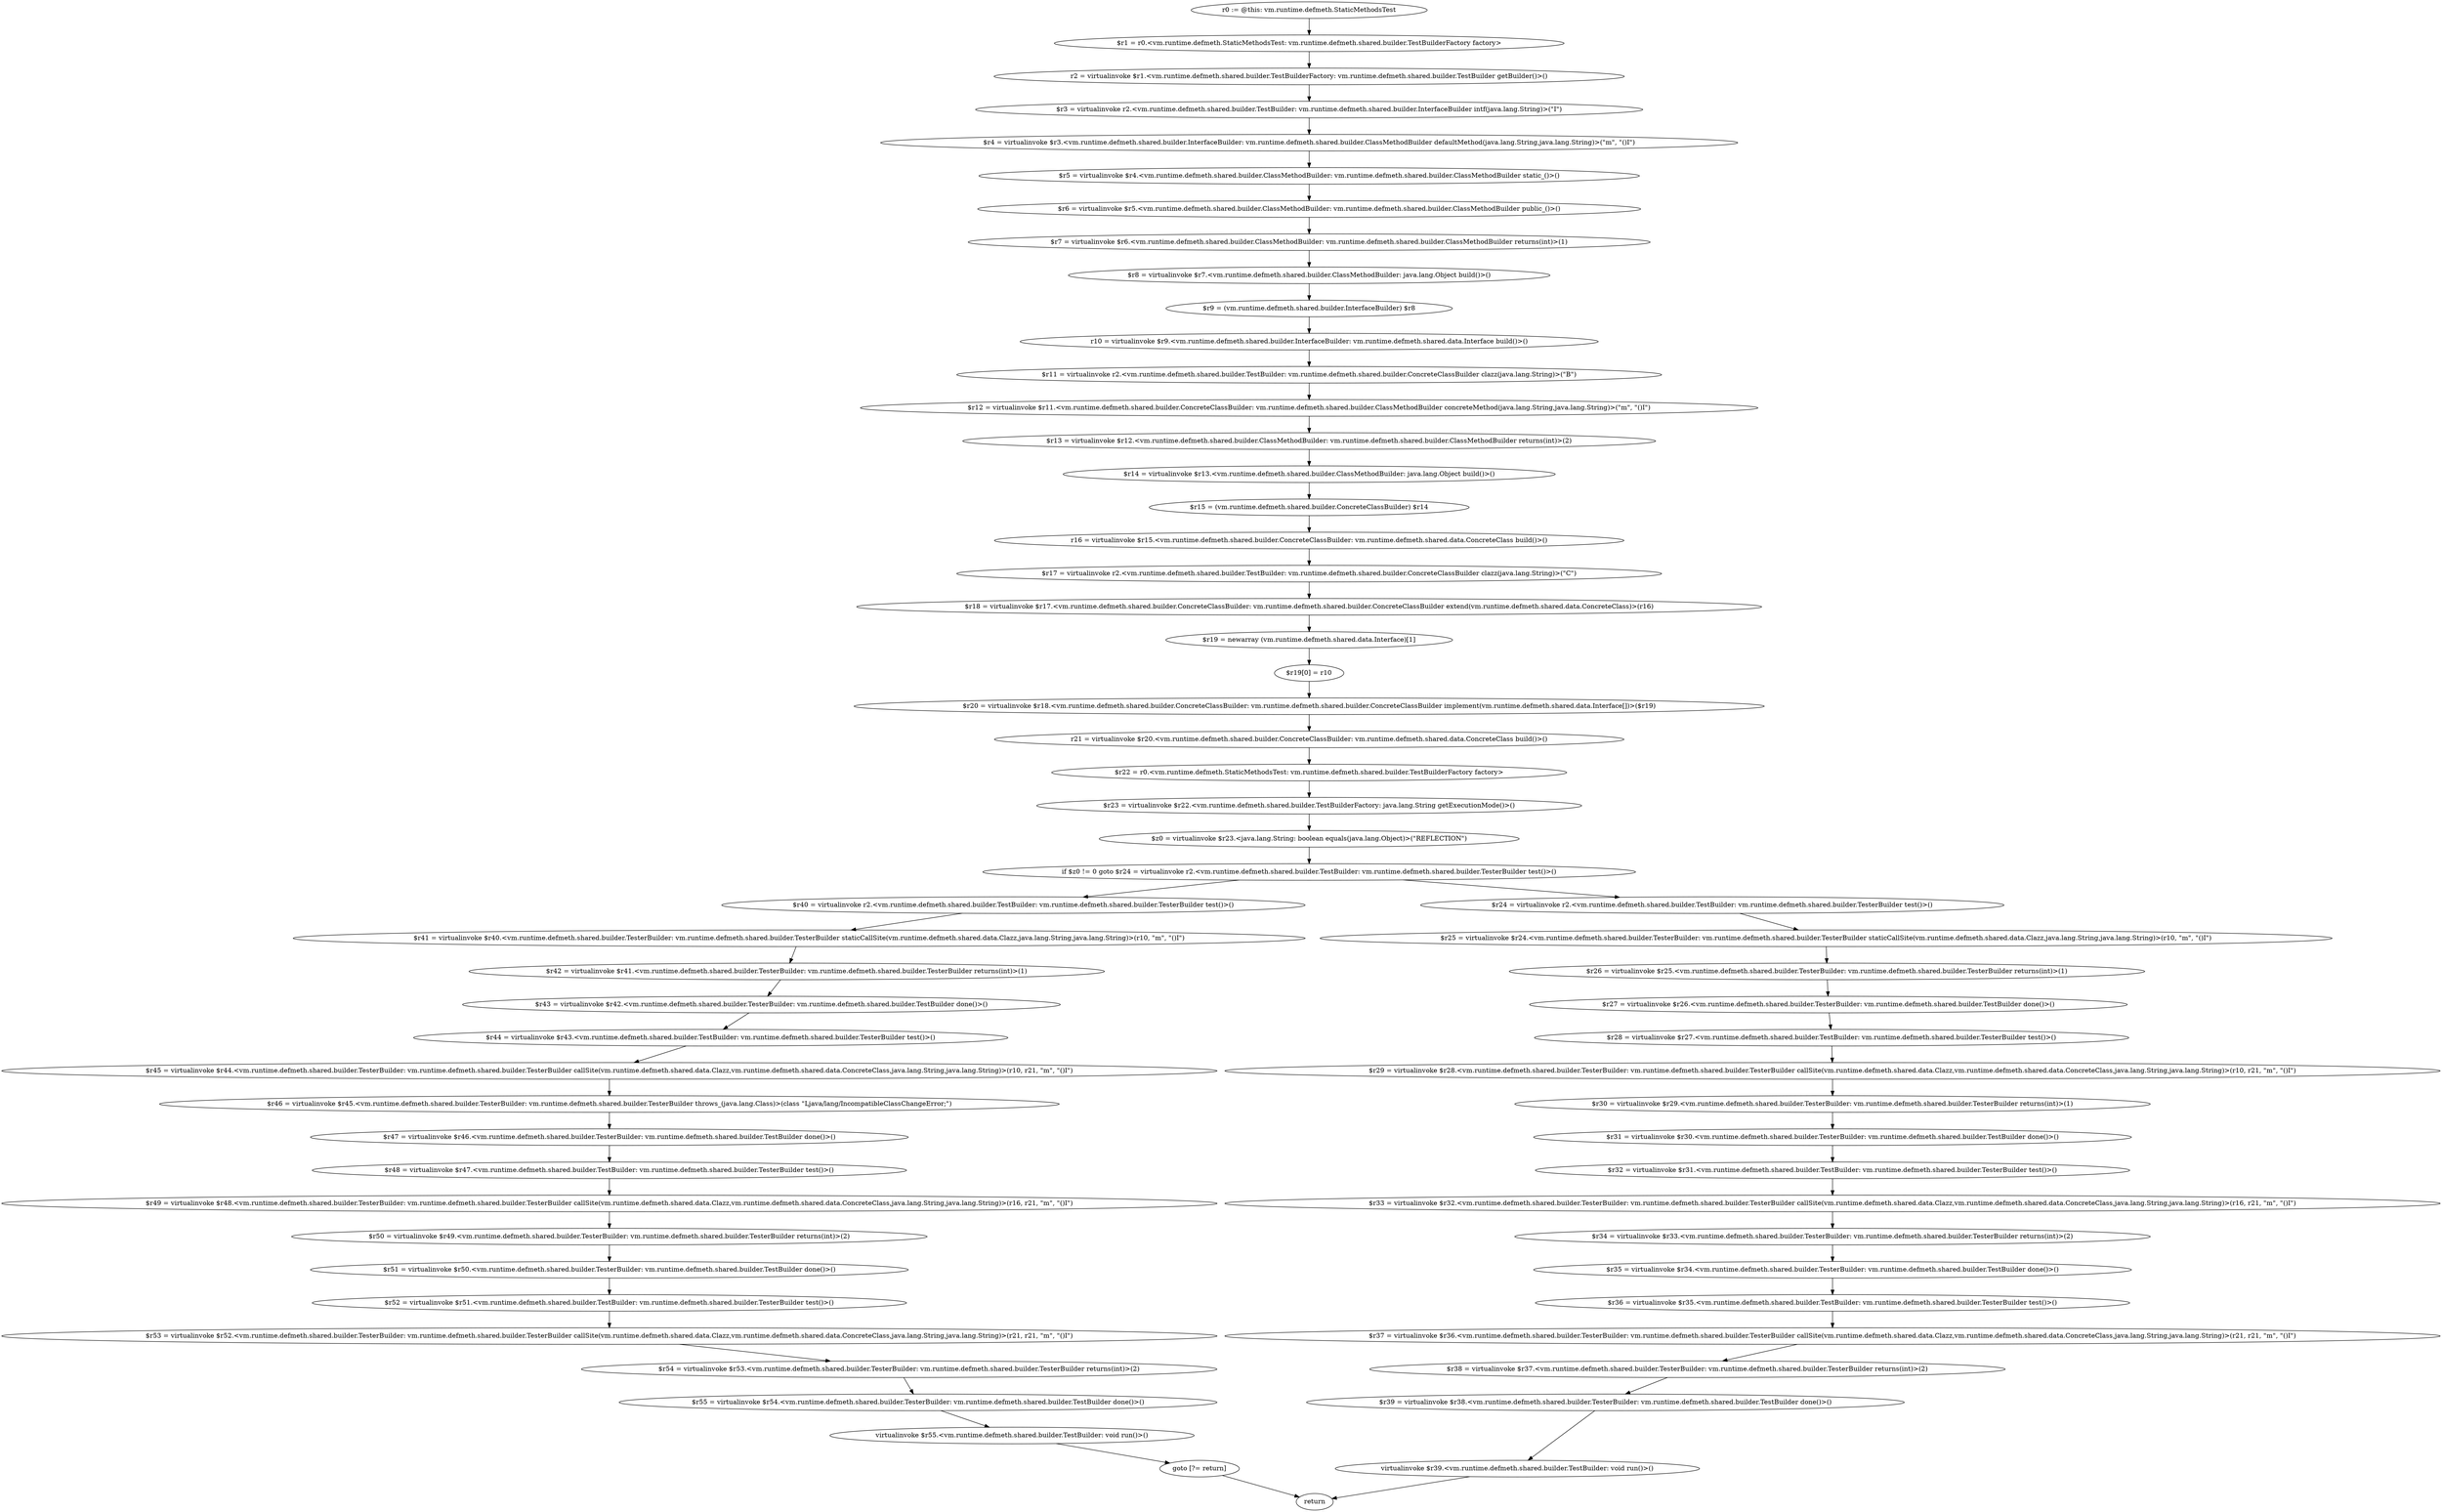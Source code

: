 digraph "unitGraph" {
    "r0 := @this: vm.runtime.defmeth.StaticMethodsTest"
    "$r1 = r0.<vm.runtime.defmeth.StaticMethodsTest: vm.runtime.defmeth.shared.builder.TestBuilderFactory factory>"
    "r2 = virtualinvoke $r1.<vm.runtime.defmeth.shared.builder.TestBuilderFactory: vm.runtime.defmeth.shared.builder.TestBuilder getBuilder()>()"
    "$r3 = virtualinvoke r2.<vm.runtime.defmeth.shared.builder.TestBuilder: vm.runtime.defmeth.shared.builder.InterfaceBuilder intf(java.lang.String)>(\"I\")"
    "$r4 = virtualinvoke $r3.<vm.runtime.defmeth.shared.builder.InterfaceBuilder: vm.runtime.defmeth.shared.builder.ClassMethodBuilder defaultMethod(java.lang.String,java.lang.String)>(\"m\", \"()I\")"
    "$r5 = virtualinvoke $r4.<vm.runtime.defmeth.shared.builder.ClassMethodBuilder: vm.runtime.defmeth.shared.builder.ClassMethodBuilder static_()>()"
    "$r6 = virtualinvoke $r5.<vm.runtime.defmeth.shared.builder.ClassMethodBuilder: vm.runtime.defmeth.shared.builder.ClassMethodBuilder public_()>()"
    "$r7 = virtualinvoke $r6.<vm.runtime.defmeth.shared.builder.ClassMethodBuilder: vm.runtime.defmeth.shared.builder.ClassMethodBuilder returns(int)>(1)"
    "$r8 = virtualinvoke $r7.<vm.runtime.defmeth.shared.builder.ClassMethodBuilder: java.lang.Object build()>()"
    "$r9 = (vm.runtime.defmeth.shared.builder.InterfaceBuilder) $r8"
    "r10 = virtualinvoke $r9.<vm.runtime.defmeth.shared.builder.InterfaceBuilder: vm.runtime.defmeth.shared.data.Interface build()>()"
    "$r11 = virtualinvoke r2.<vm.runtime.defmeth.shared.builder.TestBuilder: vm.runtime.defmeth.shared.builder.ConcreteClassBuilder clazz(java.lang.String)>(\"B\")"
    "$r12 = virtualinvoke $r11.<vm.runtime.defmeth.shared.builder.ConcreteClassBuilder: vm.runtime.defmeth.shared.builder.ClassMethodBuilder concreteMethod(java.lang.String,java.lang.String)>(\"m\", \"()I\")"
    "$r13 = virtualinvoke $r12.<vm.runtime.defmeth.shared.builder.ClassMethodBuilder: vm.runtime.defmeth.shared.builder.ClassMethodBuilder returns(int)>(2)"
    "$r14 = virtualinvoke $r13.<vm.runtime.defmeth.shared.builder.ClassMethodBuilder: java.lang.Object build()>()"
    "$r15 = (vm.runtime.defmeth.shared.builder.ConcreteClassBuilder) $r14"
    "r16 = virtualinvoke $r15.<vm.runtime.defmeth.shared.builder.ConcreteClassBuilder: vm.runtime.defmeth.shared.data.ConcreteClass build()>()"
    "$r17 = virtualinvoke r2.<vm.runtime.defmeth.shared.builder.TestBuilder: vm.runtime.defmeth.shared.builder.ConcreteClassBuilder clazz(java.lang.String)>(\"C\")"
    "$r18 = virtualinvoke $r17.<vm.runtime.defmeth.shared.builder.ConcreteClassBuilder: vm.runtime.defmeth.shared.builder.ConcreteClassBuilder extend(vm.runtime.defmeth.shared.data.ConcreteClass)>(r16)"
    "$r19 = newarray (vm.runtime.defmeth.shared.data.Interface)[1]"
    "$r19[0] = r10"
    "$r20 = virtualinvoke $r18.<vm.runtime.defmeth.shared.builder.ConcreteClassBuilder: vm.runtime.defmeth.shared.builder.ConcreteClassBuilder implement(vm.runtime.defmeth.shared.data.Interface[])>($r19)"
    "r21 = virtualinvoke $r20.<vm.runtime.defmeth.shared.builder.ConcreteClassBuilder: vm.runtime.defmeth.shared.data.ConcreteClass build()>()"
    "$r22 = r0.<vm.runtime.defmeth.StaticMethodsTest: vm.runtime.defmeth.shared.builder.TestBuilderFactory factory>"
    "$r23 = virtualinvoke $r22.<vm.runtime.defmeth.shared.builder.TestBuilderFactory: java.lang.String getExecutionMode()>()"
    "$z0 = virtualinvoke $r23.<java.lang.String: boolean equals(java.lang.Object)>(\"REFLECTION\")"
    "if $z0 != 0 goto $r24 = virtualinvoke r2.<vm.runtime.defmeth.shared.builder.TestBuilder: vm.runtime.defmeth.shared.builder.TesterBuilder test()>()"
    "$r40 = virtualinvoke r2.<vm.runtime.defmeth.shared.builder.TestBuilder: vm.runtime.defmeth.shared.builder.TesterBuilder test()>()"
    "$r41 = virtualinvoke $r40.<vm.runtime.defmeth.shared.builder.TesterBuilder: vm.runtime.defmeth.shared.builder.TesterBuilder staticCallSite(vm.runtime.defmeth.shared.data.Clazz,java.lang.String,java.lang.String)>(r10, \"m\", \"()I\")"
    "$r42 = virtualinvoke $r41.<vm.runtime.defmeth.shared.builder.TesterBuilder: vm.runtime.defmeth.shared.builder.TesterBuilder returns(int)>(1)"
    "$r43 = virtualinvoke $r42.<vm.runtime.defmeth.shared.builder.TesterBuilder: vm.runtime.defmeth.shared.builder.TestBuilder done()>()"
    "$r44 = virtualinvoke $r43.<vm.runtime.defmeth.shared.builder.TestBuilder: vm.runtime.defmeth.shared.builder.TesterBuilder test()>()"
    "$r45 = virtualinvoke $r44.<vm.runtime.defmeth.shared.builder.TesterBuilder: vm.runtime.defmeth.shared.builder.TesterBuilder callSite(vm.runtime.defmeth.shared.data.Clazz,vm.runtime.defmeth.shared.data.ConcreteClass,java.lang.String,java.lang.String)>(r10, r21, \"m\", \"()I\")"
    "$r46 = virtualinvoke $r45.<vm.runtime.defmeth.shared.builder.TesterBuilder: vm.runtime.defmeth.shared.builder.TesterBuilder throws_(java.lang.Class)>(class \"Ljava/lang/IncompatibleClassChangeError;\")"
    "$r47 = virtualinvoke $r46.<vm.runtime.defmeth.shared.builder.TesterBuilder: vm.runtime.defmeth.shared.builder.TestBuilder done()>()"
    "$r48 = virtualinvoke $r47.<vm.runtime.defmeth.shared.builder.TestBuilder: vm.runtime.defmeth.shared.builder.TesterBuilder test()>()"
    "$r49 = virtualinvoke $r48.<vm.runtime.defmeth.shared.builder.TesterBuilder: vm.runtime.defmeth.shared.builder.TesterBuilder callSite(vm.runtime.defmeth.shared.data.Clazz,vm.runtime.defmeth.shared.data.ConcreteClass,java.lang.String,java.lang.String)>(r16, r21, \"m\", \"()I\")"
    "$r50 = virtualinvoke $r49.<vm.runtime.defmeth.shared.builder.TesterBuilder: vm.runtime.defmeth.shared.builder.TesterBuilder returns(int)>(2)"
    "$r51 = virtualinvoke $r50.<vm.runtime.defmeth.shared.builder.TesterBuilder: vm.runtime.defmeth.shared.builder.TestBuilder done()>()"
    "$r52 = virtualinvoke $r51.<vm.runtime.defmeth.shared.builder.TestBuilder: vm.runtime.defmeth.shared.builder.TesterBuilder test()>()"
    "$r53 = virtualinvoke $r52.<vm.runtime.defmeth.shared.builder.TesterBuilder: vm.runtime.defmeth.shared.builder.TesterBuilder callSite(vm.runtime.defmeth.shared.data.Clazz,vm.runtime.defmeth.shared.data.ConcreteClass,java.lang.String,java.lang.String)>(r21, r21, \"m\", \"()I\")"
    "$r54 = virtualinvoke $r53.<vm.runtime.defmeth.shared.builder.TesterBuilder: vm.runtime.defmeth.shared.builder.TesterBuilder returns(int)>(2)"
    "$r55 = virtualinvoke $r54.<vm.runtime.defmeth.shared.builder.TesterBuilder: vm.runtime.defmeth.shared.builder.TestBuilder done()>()"
    "virtualinvoke $r55.<vm.runtime.defmeth.shared.builder.TestBuilder: void run()>()"
    "goto [?= return]"
    "$r24 = virtualinvoke r2.<vm.runtime.defmeth.shared.builder.TestBuilder: vm.runtime.defmeth.shared.builder.TesterBuilder test()>()"
    "$r25 = virtualinvoke $r24.<vm.runtime.defmeth.shared.builder.TesterBuilder: vm.runtime.defmeth.shared.builder.TesterBuilder staticCallSite(vm.runtime.defmeth.shared.data.Clazz,java.lang.String,java.lang.String)>(r10, \"m\", \"()I\")"
    "$r26 = virtualinvoke $r25.<vm.runtime.defmeth.shared.builder.TesterBuilder: vm.runtime.defmeth.shared.builder.TesterBuilder returns(int)>(1)"
    "$r27 = virtualinvoke $r26.<vm.runtime.defmeth.shared.builder.TesterBuilder: vm.runtime.defmeth.shared.builder.TestBuilder done()>()"
    "$r28 = virtualinvoke $r27.<vm.runtime.defmeth.shared.builder.TestBuilder: vm.runtime.defmeth.shared.builder.TesterBuilder test()>()"
    "$r29 = virtualinvoke $r28.<vm.runtime.defmeth.shared.builder.TesterBuilder: vm.runtime.defmeth.shared.builder.TesterBuilder callSite(vm.runtime.defmeth.shared.data.Clazz,vm.runtime.defmeth.shared.data.ConcreteClass,java.lang.String,java.lang.String)>(r10, r21, \"m\", \"()I\")"
    "$r30 = virtualinvoke $r29.<vm.runtime.defmeth.shared.builder.TesterBuilder: vm.runtime.defmeth.shared.builder.TesterBuilder returns(int)>(1)"
    "$r31 = virtualinvoke $r30.<vm.runtime.defmeth.shared.builder.TesterBuilder: vm.runtime.defmeth.shared.builder.TestBuilder done()>()"
    "$r32 = virtualinvoke $r31.<vm.runtime.defmeth.shared.builder.TestBuilder: vm.runtime.defmeth.shared.builder.TesterBuilder test()>()"
    "$r33 = virtualinvoke $r32.<vm.runtime.defmeth.shared.builder.TesterBuilder: vm.runtime.defmeth.shared.builder.TesterBuilder callSite(vm.runtime.defmeth.shared.data.Clazz,vm.runtime.defmeth.shared.data.ConcreteClass,java.lang.String,java.lang.String)>(r16, r21, \"m\", \"()I\")"
    "$r34 = virtualinvoke $r33.<vm.runtime.defmeth.shared.builder.TesterBuilder: vm.runtime.defmeth.shared.builder.TesterBuilder returns(int)>(2)"
    "$r35 = virtualinvoke $r34.<vm.runtime.defmeth.shared.builder.TesterBuilder: vm.runtime.defmeth.shared.builder.TestBuilder done()>()"
    "$r36 = virtualinvoke $r35.<vm.runtime.defmeth.shared.builder.TestBuilder: vm.runtime.defmeth.shared.builder.TesterBuilder test()>()"
    "$r37 = virtualinvoke $r36.<vm.runtime.defmeth.shared.builder.TesterBuilder: vm.runtime.defmeth.shared.builder.TesterBuilder callSite(vm.runtime.defmeth.shared.data.Clazz,vm.runtime.defmeth.shared.data.ConcreteClass,java.lang.String,java.lang.String)>(r21, r21, \"m\", \"()I\")"
    "$r38 = virtualinvoke $r37.<vm.runtime.defmeth.shared.builder.TesterBuilder: vm.runtime.defmeth.shared.builder.TesterBuilder returns(int)>(2)"
    "$r39 = virtualinvoke $r38.<vm.runtime.defmeth.shared.builder.TesterBuilder: vm.runtime.defmeth.shared.builder.TestBuilder done()>()"
    "virtualinvoke $r39.<vm.runtime.defmeth.shared.builder.TestBuilder: void run()>()"
    "return"
    "r0 := @this: vm.runtime.defmeth.StaticMethodsTest"->"$r1 = r0.<vm.runtime.defmeth.StaticMethodsTest: vm.runtime.defmeth.shared.builder.TestBuilderFactory factory>";
    "$r1 = r0.<vm.runtime.defmeth.StaticMethodsTest: vm.runtime.defmeth.shared.builder.TestBuilderFactory factory>"->"r2 = virtualinvoke $r1.<vm.runtime.defmeth.shared.builder.TestBuilderFactory: vm.runtime.defmeth.shared.builder.TestBuilder getBuilder()>()";
    "r2 = virtualinvoke $r1.<vm.runtime.defmeth.shared.builder.TestBuilderFactory: vm.runtime.defmeth.shared.builder.TestBuilder getBuilder()>()"->"$r3 = virtualinvoke r2.<vm.runtime.defmeth.shared.builder.TestBuilder: vm.runtime.defmeth.shared.builder.InterfaceBuilder intf(java.lang.String)>(\"I\")";
    "$r3 = virtualinvoke r2.<vm.runtime.defmeth.shared.builder.TestBuilder: vm.runtime.defmeth.shared.builder.InterfaceBuilder intf(java.lang.String)>(\"I\")"->"$r4 = virtualinvoke $r3.<vm.runtime.defmeth.shared.builder.InterfaceBuilder: vm.runtime.defmeth.shared.builder.ClassMethodBuilder defaultMethod(java.lang.String,java.lang.String)>(\"m\", \"()I\")";
    "$r4 = virtualinvoke $r3.<vm.runtime.defmeth.shared.builder.InterfaceBuilder: vm.runtime.defmeth.shared.builder.ClassMethodBuilder defaultMethod(java.lang.String,java.lang.String)>(\"m\", \"()I\")"->"$r5 = virtualinvoke $r4.<vm.runtime.defmeth.shared.builder.ClassMethodBuilder: vm.runtime.defmeth.shared.builder.ClassMethodBuilder static_()>()";
    "$r5 = virtualinvoke $r4.<vm.runtime.defmeth.shared.builder.ClassMethodBuilder: vm.runtime.defmeth.shared.builder.ClassMethodBuilder static_()>()"->"$r6 = virtualinvoke $r5.<vm.runtime.defmeth.shared.builder.ClassMethodBuilder: vm.runtime.defmeth.shared.builder.ClassMethodBuilder public_()>()";
    "$r6 = virtualinvoke $r5.<vm.runtime.defmeth.shared.builder.ClassMethodBuilder: vm.runtime.defmeth.shared.builder.ClassMethodBuilder public_()>()"->"$r7 = virtualinvoke $r6.<vm.runtime.defmeth.shared.builder.ClassMethodBuilder: vm.runtime.defmeth.shared.builder.ClassMethodBuilder returns(int)>(1)";
    "$r7 = virtualinvoke $r6.<vm.runtime.defmeth.shared.builder.ClassMethodBuilder: vm.runtime.defmeth.shared.builder.ClassMethodBuilder returns(int)>(1)"->"$r8 = virtualinvoke $r7.<vm.runtime.defmeth.shared.builder.ClassMethodBuilder: java.lang.Object build()>()";
    "$r8 = virtualinvoke $r7.<vm.runtime.defmeth.shared.builder.ClassMethodBuilder: java.lang.Object build()>()"->"$r9 = (vm.runtime.defmeth.shared.builder.InterfaceBuilder) $r8";
    "$r9 = (vm.runtime.defmeth.shared.builder.InterfaceBuilder) $r8"->"r10 = virtualinvoke $r9.<vm.runtime.defmeth.shared.builder.InterfaceBuilder: vm.runtime.defmeth.shared.data.Interface build()>()";
    "r10 = virtualinvoke $r9.<vm.runtime.defmeth.shared.builder.InterfaceBuilder: vm.runtime.defmeth.shared.data.Interface build()>()"->"$r11 = virtualinvoke r2.<vm.runtime.defmeth.shared.builder.TestBuilder: vm.runtime.defmeth.shared.builder.ConcreteClassBuilder clazz(java.lang.String)>(\"B\")";
    "$r11 = virtualinvoke r2.<vm.runtime.defmeth.shared.builder.TestBuilder: vm.runtime.defmeth.shared.builder.ConcreteClassBuilder clazz(java.lang.String)>(\"B\")"->"$r12 = virtualinvoke $r11.<vm.runtime.defmeth.shared.builder.ConcreteClassBuilder: vm.runtime.defmeth.shared.builder.ClassMethodBuilder concreteMethod(java.lang.String,java.lang.String)>(\"m\", \"()I\")";
    "$r12 = virtualinvoke $r11.<vm.runtime.defmeth.shared.builder.ConcreteClassBuilder: vm.runtime.defmeth.shared.builder.ClassMethodBuilder concreteMethod(java.lang.String,java.lang.String)>(\"m\", \"()I\")"->"$r13 = virtualinvoke $r12.<vm.runtime.defmeth.shared.builder.ClassMethodBuilder: vm.runtime.defmeth.shared.builder.ClassMethodBuilder returns(int)>(2)";
    "$r13 = virtualinvoke $r12.<vm.runtime.defmeth.shared.builder.ClassMethodBuilder: vm.runtime.defmeth.shared.builder.ClassMethodBuilder returns(int)>(2)"->"$r14 = virtualinvoke $r13.<vm.runtime.defmeth.shared.builder.ClassMethodBuilder: java.lang.Object build()>()";
    "$r14 = virtualinvoke $r13.<vm.runtime.defmeth.shared.builder.ClassMethodBuilder: java.lang.Object build()>()"->"$r15 = (vm.runtime.defmeth.shared.builder.ConcreteClassBuilder) $r14";
    "$r15 = (vm.runtime.defmeth.shared.builder.ConcreteClassBuilder) $r14"->"r16 = virtualinvoke $r15.<vm.runtime.defmeth.shared.builder.ConcreteClassBuilder: vm.runtime.defmeth.shared.data.ConcreteClass build()>()";
    "r16 = virtualinvoke $r15.<vm.runtime.defmeth.shared.builder.ConcreteClassBuilder: vm.runtime.defmeth.shared.data.ConcreteClass build()>()"->"$r17 = virtualinvoke r2.<vm.runtime.defmeth.shared.builder.TestBuilder: vm.runtime.defmeth.shared.builder.ConcreteClassBuilder clazz(java.lang.String)>(\"C\")";
    "$r17 = virtualinvoke r2.<vm.runtime.defmeth.shared.builder.TestBuilder: vm.runtime.defmeth.shared.builder.ConcreteClassBuilder clazz(java.lang.String)>(\"C\")"->"$r18 = virtualinvoke $r17.<vm.runtime.defmeth.shared.builder.ConcreteClassBuilder: vm.runtime.defmeth.shared.builder.ConcreteClassBuilder extend(vm.runtime.defmeth.shared.data.ConcreteClass)>(r16)";
    "$r18 = virtualinvoke $r17.<vm.runtime.defmeth.shared.builder.ConcreteClassBuilder: vm.runtime.defmeth.shared.builder.ConcreteClassBuilder extend(vm.runtime.defmeth.shared.data.ConcreteClass)>(r16)"->"$r19 = newarray (vm.runtime.defmeth.shared.data.Interface)[1]";
    "$r19 = newarray (vm.runtime.defmeth.shared.data.Interface)[1]"->"$r19[0] = r10";
    "$r19[0] = r10"->"$r20 = virtualinvoke $r18.<vm.runtime.defmeth.shared.builder.ConcreteClassBuilder: vm.runtime.defmeth.shared.builder.ConcreteClassBuilder implement(vm.runtime.defmeth.shared.data.Interface[])>($r19)";
    "$r20 = virtualinvoke $r18.<vm.runtime.defmeth.shared.builder.ConcreteClassBuilder: vm.runtime.defmeth.shared.builder.ConcreteClassBuilder implement(vm.runtime.defmeth.shared.data.Interface[])>($r19)"->"r21 = virtualinvoke $r20.<vm.runtime.defmeth.shared.builder.ConcreteClassBuilder: vm.runtime.defmeth.shared.data.ConcreteClass build()>()";
    "r21 = virtualinvoke $r20.<vm.runtime.defmeth.shared.builder.ConcreteClassBuilder: vm.runtime.defmeth.shared.data.ConcreteClass build()>()"->"$r22 = r0.<vm.runtime.defmeth.StaticMethodsTest: vm.runtime.defmeth.shared.builder.TestBuilderFactory factory>";
    "$r22 = r0.<vm.runtime.defmeth.StaticMethodsTest: vm.runtime.defmeth.shared.builder.TestBuilderFactory factory>"->"$r23 = virtualinvoke $r22.<vm.runtime.defmeth.shared.builder.TestBuilderFactory: java.lang.String getExecutionMode()>()";
    "$r23 = virtualinvoke $r22.<vm.runtime.defmeth.shared.builder.TestBuilderFactory: java.lang.String getExecutionMode()>()"->"$z0 = virtualinvoke $r23.<java.lang.String: boolean equals(java.lang.Object)>(\"REFLECTION\")";
    "$z0 = virtualinvoke $r23.<java.lang.String: boolean equals(java.lang.Object)>(\"REFLECTION\")"->"if $z0 != 0 goto $r24 = virtualinvoke r2.<vm.runtime.defmeth.shared.builder.TestBuilder: vm.runtime.defmeth.shared.builder.TesterBuilder test()>()";
    "if $z0 != 0 goto $r24 = virtualinvoke r2.<vm.runtime.defmeth.shared.builder.TestBuilder: vm.runtime.defmeth.shared.builder.TesterBuilder test()>()"->"$r40 = virtualinvoke r2.<vm.runtime.defmeth.shared.builder.TestBuilder: vm.runtime.defmeth.shared.builder.TesterBuilder test()>()";
    "if $z0 != 0 goto $r24 = virtualinvoke r2.<vm.runtime.defmeth.shared.builder.TestBuilder: vm.runtime.defmeth.shared.builder.TesterBuilder test()>()"->"$r24 = virtualinvoke r2.<vm.runtime.defmeth.shared.builder.TestBuilder: vm.runtime.defmeth.shared.builder.TesterBuilder test()>()";
    "$r40 = virtualinvoke r2.<vm.runtime.defmeth.shared.builder.TestBuilder: vm.runtime.defmeth.shared.builder.TesterBuilder test()>()"->"$r41 = virtualinvoke $r40.<vm.runtime.defmeth.shared.builder.TesterBuilder: vm.runtime.defmeth.shared.builder.TesterBuilder staticCallSite(vm.runtime.defmeth.shared.data.Clazz,java.lang.String,java.lang.String)>(r10, \"m\", \"()I\")";
    "$r41 = virtualinvoke $r40.<vm.runtime.defmeth.shared.builder.TesterBuilder: vm.runtime.defmeth.shared.builder.TesterBuilder staticCallSite(vm.runtime.defmeth.shared.data.Clazz,java.lang.String,java.lang.String)>(r10, \"m\", \"()I\")"->"$r42 = virtualinvoke $r41.<vm.runtime.defmeth.shared.builder.TesterBuilder: vm.runtime.defmeth.shared.builder.TesterBuilder returns(int)>(1)";
    "$r42 = virtualinvoke $r41.<vm.runtime.defmeth.shared.builder.TesterBuilder: vm.runtime.defmeth.shared.builder.TesterBuilder returns(int)>(1)"->"$r43 = virtualinvoke $r42.<vm.runtime.defmeth.shared.builder.TesterBuilder: vm.runtime.defmeth.shared.builder.TestBuilder done()>()";
    "$r43 = virtualinvoke $r42.<vm.runtime.defmeth.shared.builder.TesterBuilder: vm.runtime.defmeth.shared.builder.TestBuilder done()>()"->"$r44 = virtualinvoke $r43.<vm.runtime.defmeth.shared.builder.TestBuilder: vm.runtime.defmeth.shared.builder.TesterBuilder test()>()";
    "$r44 = virtualinvoke $r43.<vm.runtime.defmeth.shared.builder.TestBuilder: vm.runtime.defmeth.shared.builder.TesterBuilder test()>()"->"$r45 = virtualinvoke $r44.<vm.runtime.defmeth.shared.builder.TesterBuilder: vm.runtime.defmeth.shared.builder.TesterBuilder callSite(vm.runtime.defmeth.shared.data.Clazz,vm.runtime.defmeth.shared.data.ConcreteClass,java.lang.String,java.lang.String)>(r10, r21, \"m\", \"()I\")";
    "$r45 = virtualinvoke $r44.<vm.runtime.defmeth.shared.builder.TesterBuilder: vm.runtime.defmeth.shared.builder.TesterBuilder callSite(vm.runtime.defmeth.shared.data.Clazz,vm.runtime.defmeth.shared.data.ConcreteClass,java.lang.String,java.lang.String)>(r10, r21, \"m\", \"()I\")"->"$r46 = virtualinvoke $r45.<vm.runtime.defmeth.shared.builder.TesterBuilder: vm.runtime.defmeth.shared.builder.TesterBuilder throws_(java.lang.Class)>(class \"Ljava/lang/IncompatibleClassChangeError;\")";
    "$r46 = virtualinvoke $r45.<vm.runtime.defmeth.shared.builder.TesterBuilder: vm.runtime.defmeth.shared.builder.TesterBuilder throws_(java.lang.Class)>(class \"Ljava/lang/IncompatibleClassChangeError;\")"->"$r47 = virtualinvoke $r46.<vm.runtime.defmeth.shared.builder.TesterBuilder: vm.runtime.defmeth.shared.builder.TestBuilder done()>()";
    "$r47 = virtualinvoke $r46.<vm.runtime.defmeth.shared.builder.TesterBuilder: vm.runtime.defmeth.shared.builder.TestBuilder done()>()"->"$r48 = virtualinvoke $r47.<vm.runtime.defmeth.shared.builder.TestBuilder: vm.runtime.defmeth.shared.builder.TesterBuilder test()>()";
    "$r48 = virtualinvoke $r47.<vm.runtime.defmeth.shared.builder.TestBuilder: vm.runtime.defmeth.shared.builder.TesterBuilder test()>()"->"$r49 = virtualinvoke $r48.<vm.runtime.defmeth.shared.builder.TesterBuilder: vm.runtime.defmeth.shared.builder.TesterBuilder callSite(vm.runtime.defmeth.shared.data.Clazz,vm.runtime.defmeth.shared.data.ConcreteClass,java.lang.String,java.lang.String)>(r16, r21, \"m\", \"()I\")";
    "$r49 = virtualinvoke $r48.<vm.runtime.defmeth.shared.builder.TesterBuilder: vm.runtime.defmeth.shared.builder.TesterBuilder callSite(vm.runtime.defmeth.shared.data.Clazz,vm.runtime.defmeth.shared.data.ConcreteClass,java.lang.String,java.lang.String)>(r16, r21, \"m\", \"()I\")"->"$r50 = virtualinvoke $r49.<vm.runtime.defmeth.shared.builder.TesterBuilder: vm.runtime.defmeth.shared.builder.TesterBuilder returns(int)>(2)";
    "$r50 = virtualinvoke $r49.<vm.runtime.defmeth.shared.builder.TesterBuilder: vm.runtime.defmeth.shared.builder.TesterBuilder returns(int)>(2)"->"$r51 = virtualinvoke $r50.<vm.runtime.defmeth.shared.builder.TesterBuilder: vm.runtime.defmeth.shared.builder.TestBuilder done()>()";
    "$r51 = virtualinvoke $r50.<vm.runtime.defmeth.shared.builder.TesterBuilder: vm.runtime.defmeth.shared.builder.TestBuilder done()>()"->"$r52 = virtualinvoke $r51.<vm.runtime.defmeth.shared.builder.TestBuilder: vm.runtime.defmeth.shared.builder.TesterBuilder test()>()";
    "$r52 = virtualinvoke $r51.<vm.runtime.defmeth.shared.builder.TestBuilder: vm.runtime.defmeth.shared.builder.TesterBuilder test()>()"->"$r53 = virtualinvoke $r52.<vm.runtime.defmeth.shared.builder.TesterBuilder: vm.runtime.defmeth.shared.builder.TesterBuilder callSite(vm.runtime.defmeth.shared.data.Clazz,vm.runtime.defmeth.shared.data.ConcreteClass,java.lang.String,java.lang.String)>(r21, r21, \"m\", \"()I\")";
    "$r53 = virtualinvoke $r52.<vm.runtime.defmeth.shared.builder.TesterBuilder: vm.runtime.defmeth.shared.builder.TesterBuilder callSite(vm.runtime.defmeth.shared.data.Clazz,vm.runtime.defmeth.shared.data.ConcreteClass,java.lang.String,java.lang.String)>(r21, r21, \"m\", \"()I\")"->"$r54 = virtualinvoke $r53.<vm.runtime.defmeth.shared.builder.TesterBuilder: vm.runtime.defmeth.shared.builder.TesterBuilder returns(int)>(2)";
    "$r54 = virtualinvoke $r53.<vm.runtime.defmeth.shared.builder.TesterBuilder: vm.runtime.defmeth.shared.builder.TesterBuilder returns(int)>(2)"->"$r55 = virtualinvoke $r54.<vm.runtime.defmeth.shared.builder.TesterBuilder: vm.runtime.defmeth.shared.builder.TestBuilder done()>()";
    "$r55 = virtualinvoke $r54.<vm.runtime.defmeth.shared.builder.TesterBuilder: vm.runtime.defmeth.shared.builder.TestBuilder done()>()"->"virtualinvoke $r55.<vm.runtime.defmeth.shared.builder.TestBuilder: void run()>()";
    "virtualinvoke $r55.<vm.runtime.defmeth.shared.builder.TestBuilder: void run()>()"->"goto [?= return]";
    "goto [?= return]"->"return";
    "$r24 = virtualinvoke r2.<vm.runtime.defmeth.shared.builder.TestBuilder: vm.runtime.defmeth.shared.builder.TesterBuilder test()>()"->"$r25 = virtualinvoke $r24.<vm.runtime.defmeth.shared.builder.TesterBuilder: vm.runtime.defmeth.shared.builder.TesterBuilder staticCallSite(vm.runtime.defmeth.shared.data.Clazz,java.lang.String,java.lang.String)>(r10, \"m\", \"()I\")";
    "$r25 = virtualinvoke $r24.<vm.runtime.defmeth.shared.builder.TesterBuilder: vm.runtime.defmeth.shared.builder.TesterBuilder staticCallSite(vm.runtime.defmeth.shared.data.Clazz,java.lang.String,java.lang.String)>(r10, \"m\", \"()I\")"->"$r26 = virtualinvoke $r25.<vm.runtime.defmeth.shared.builder.TesterBuilder: vm.runtime.defmeth.shared.builder.TesterBuilder returns(int)>(1)";
    "$r26 = virtualinvoke $r25.<vm.runtime.defmeth.shared.builder.TesterBuilder: vm.runtime.defmeth.shared.builder.TesterBuilder returns(int)>(1)"->"$r27 = virtualinvoke $r26.<vm.runtime.defmeth.shared.builder.TesterBuilder: vm.runtime.defmeth.shared.builder.TestBuilder done()>()";
    "$r27 = virtualinvoke $r26.<vm.runtime.defmeth.shared.builder.TesterBuilder: vm.runtime.defmeth.shared.builder.TestBuilder done()>()"->"$r28 = virtualinvoke $r27.<vm.runtime.defmeth.shared.builder.TestBuilder: vm.runtime.defmeth.shared.builder.TesterBuilder test()>()";
    "$r28 = virtualinvoke $r27.<vm.runtime.defmeth.shared.builder.TestBuilder: vm.runtime.defmeth.shared.builder.TesterBuilder test()>()"->"$r29 = virtualinvoke $r28.<vm.runtime.defmeth.shared.builder.TesterBuilder: vm.runtime.defmeth.shared.builder.TesterBuilder callSite(vm.runtime.defmeth.shared.data.Clazz,vm.runtime.defmeth.shared.data.ConcreteClass,java.lang.String,java.lang.String)>(r10, r21, \"m\", \"()I\")";
    "$r29 = virtualinvoke $r28.<vm.runtime.defmeth.shared.builder.TesterBuilder: vm.runtime.defmeth.shared.builder.TesterBuilder callSite(vm.runtime.defmeth.shared.data.Clazz,vm.runtime.defmeth.shared.data.ConcreteClass,java.lang.String,java.lang.String)>(r10, r21, \"m\", \"()I\")"->"$r30 = virtualinvoke $r29.<vm.runtime.defmeth.shared.builder.TesterBuilder: vm.runtime.defmeth.shared.builder.TesterBuilder returns(int)>(1)";
    "$r30 = virtualinvoke $r29.<vm.runtime.defmeth.shared.builder.TesterBuilder: vm.runtime.defmeth.shared.builder.TesterBuilder returns(int)>(1)"->"$r31 = virtualinvoke $r30.<vm.runtime.defmeth.shared.builder.TesterBuilder: vm.runtime.defmeth.shared.builder.TestBuilder done()>()";
    "$r31 = virtualinvoke $r30.<vm.runtime.defmeth.shared.builder.TesterBuilder: vm.runtime.defmeth.shared.builder.TestBuilder done()>()"->"$r32 = virtualinvoke $r31.<vm.runtime.defmeth.shared.builder.TestBuilder: vm.runtime.defmeth.shared.builder.TesterBuilder test()>()";
    "$r32 = virtualinvoke $r31.<vm.runtime.defmeth.shared.builder.TestBuilder: vm.runtime.defmeth.shared.builder.TesterBuilder test()>()"->"$r33 = virtualinvoke $r32.<vm.runtime.defmeth.shared.builder.TesterBuilder: vm.runtime.defmeth.shared.builder.TesterBuilder callSite(vm.runtime.defmeth.shared.data.Clazz,vm.runtime.defmeth.shared.data.ConcreteClass,java.lang.String,java.lang.String)>(r16, r21, \"m\", \"()I\")";
    "$r33 = virtualinvoke $r32.<vm.runtime.defmeth.shared.builder.TesterBuilder: vm.runtime.defmeth.shared.builder.TesterBuilder callSite(vm.runtime.defmeth.shared.data.Clazz,vm.runtime.defmeth.shared.data.ConcreteClass,java.lang.String,java.lang.String)>(r16, r21, \"m\", \"()I\")"->"$r34 = virtualinvoke $r33.<vm.runtime.defmeth.shared.builder.TesterBuilder: vm.runtime.defmeth.shared.builder.TesterBuilder returns(int)>(2)";
    "$r34 = virtualinvoke $r33.<vm.runtime.defmeth.shared.builder.TesterBuilder: vm.runtime.defmeth.shared.builder.TesterBuilder returns(int)>(2)"->"$r35 = virtualinvoke $r34.<vm.runtime.defmeth.shared.builder.TesterBuilder: vm.runtime.defmeth.shared.builder.TestBuilder done()>()";
    "$r35 = virtualinvoke $r34.<vm.runtime.defmeth.shared.builder.TesterBuilder: vm.runtime.defmeth.shared.builder.TestBuilder done()>()"->"$r36 = virtualinvoke $r35.<vm.runtime.defmeth.shared.builder.TestBuilder: vm.runtime.defmeth.shared.builder.TesterBuilder test()>()";
    "$r36 = virtualinvoke $r35.<vm.runtime.defmeth.shared.builder.TestBuilder: vm.runtime.defmeth.shared.builder.TesterBuilder test()>()"->"$r37 = virtualinvoke $r36.<vm.runtime.defmeth.shared.builder.TesterBuilder: vm.runtime.defmeth.shared.builder.TesterBuilder callSite(vm.runtime.defmeth.shared.data.Clazz,vm.runtime.defmeth.shared.data.ConcreteClass,java.lang.String,java.lang.String)>(r21, r21, \"m\", \"()I\")";
    "$r37 = virtualinvoke $r36.<vm.runtime.defmeth.shared.builder.TesterBuilder: vm.runtime.defmeth.shared.builder.TesterBuilder callSite(vm.runtime.defmeth.shared.data.Clazz,vm.runtime.defmeth.shared.data.ConcreteClass,java.lang.String,java.lang.String)>(r21, r21, \"m\", \"()I\")"->"$r38 = virtualinvoke $r37.<vm.runtime.defmeth.shared.builder.TesterBuilder: vm.runtime.defmeth.shared.builder.TesterBuilder returns(int)>(2)";
    "$r38 = virtualinvoke $r37.<vm.runtime.defmeth.shared.builder.TesterBuilder: vm.runtime.defmeth.shared.builder.TesterBuilder returns(int)>(2)"->"$r39 = virtualinvoke $r38.<vm.runtime.defmeth.shared.builder.TesterBuilder: vm.runtime.defmeth.shared.builder.TestBuilder done()>()";
    "$r39 = virtualinvoke $r38.<vm.runtime.defmeth.shared.builder.TesterBuilder: vm.runtime.defmeth.shared.builder.TestBuilder done()>()"->"virtualinvoke $r39.<vm.runtime.defmeth.shared.builder.TestBuilder: void run()>()";
    "virtualinvoke $r39.<vm.runtime.defmeth.shared.builder.TestBuilder: void run()>()"->"return";
}
